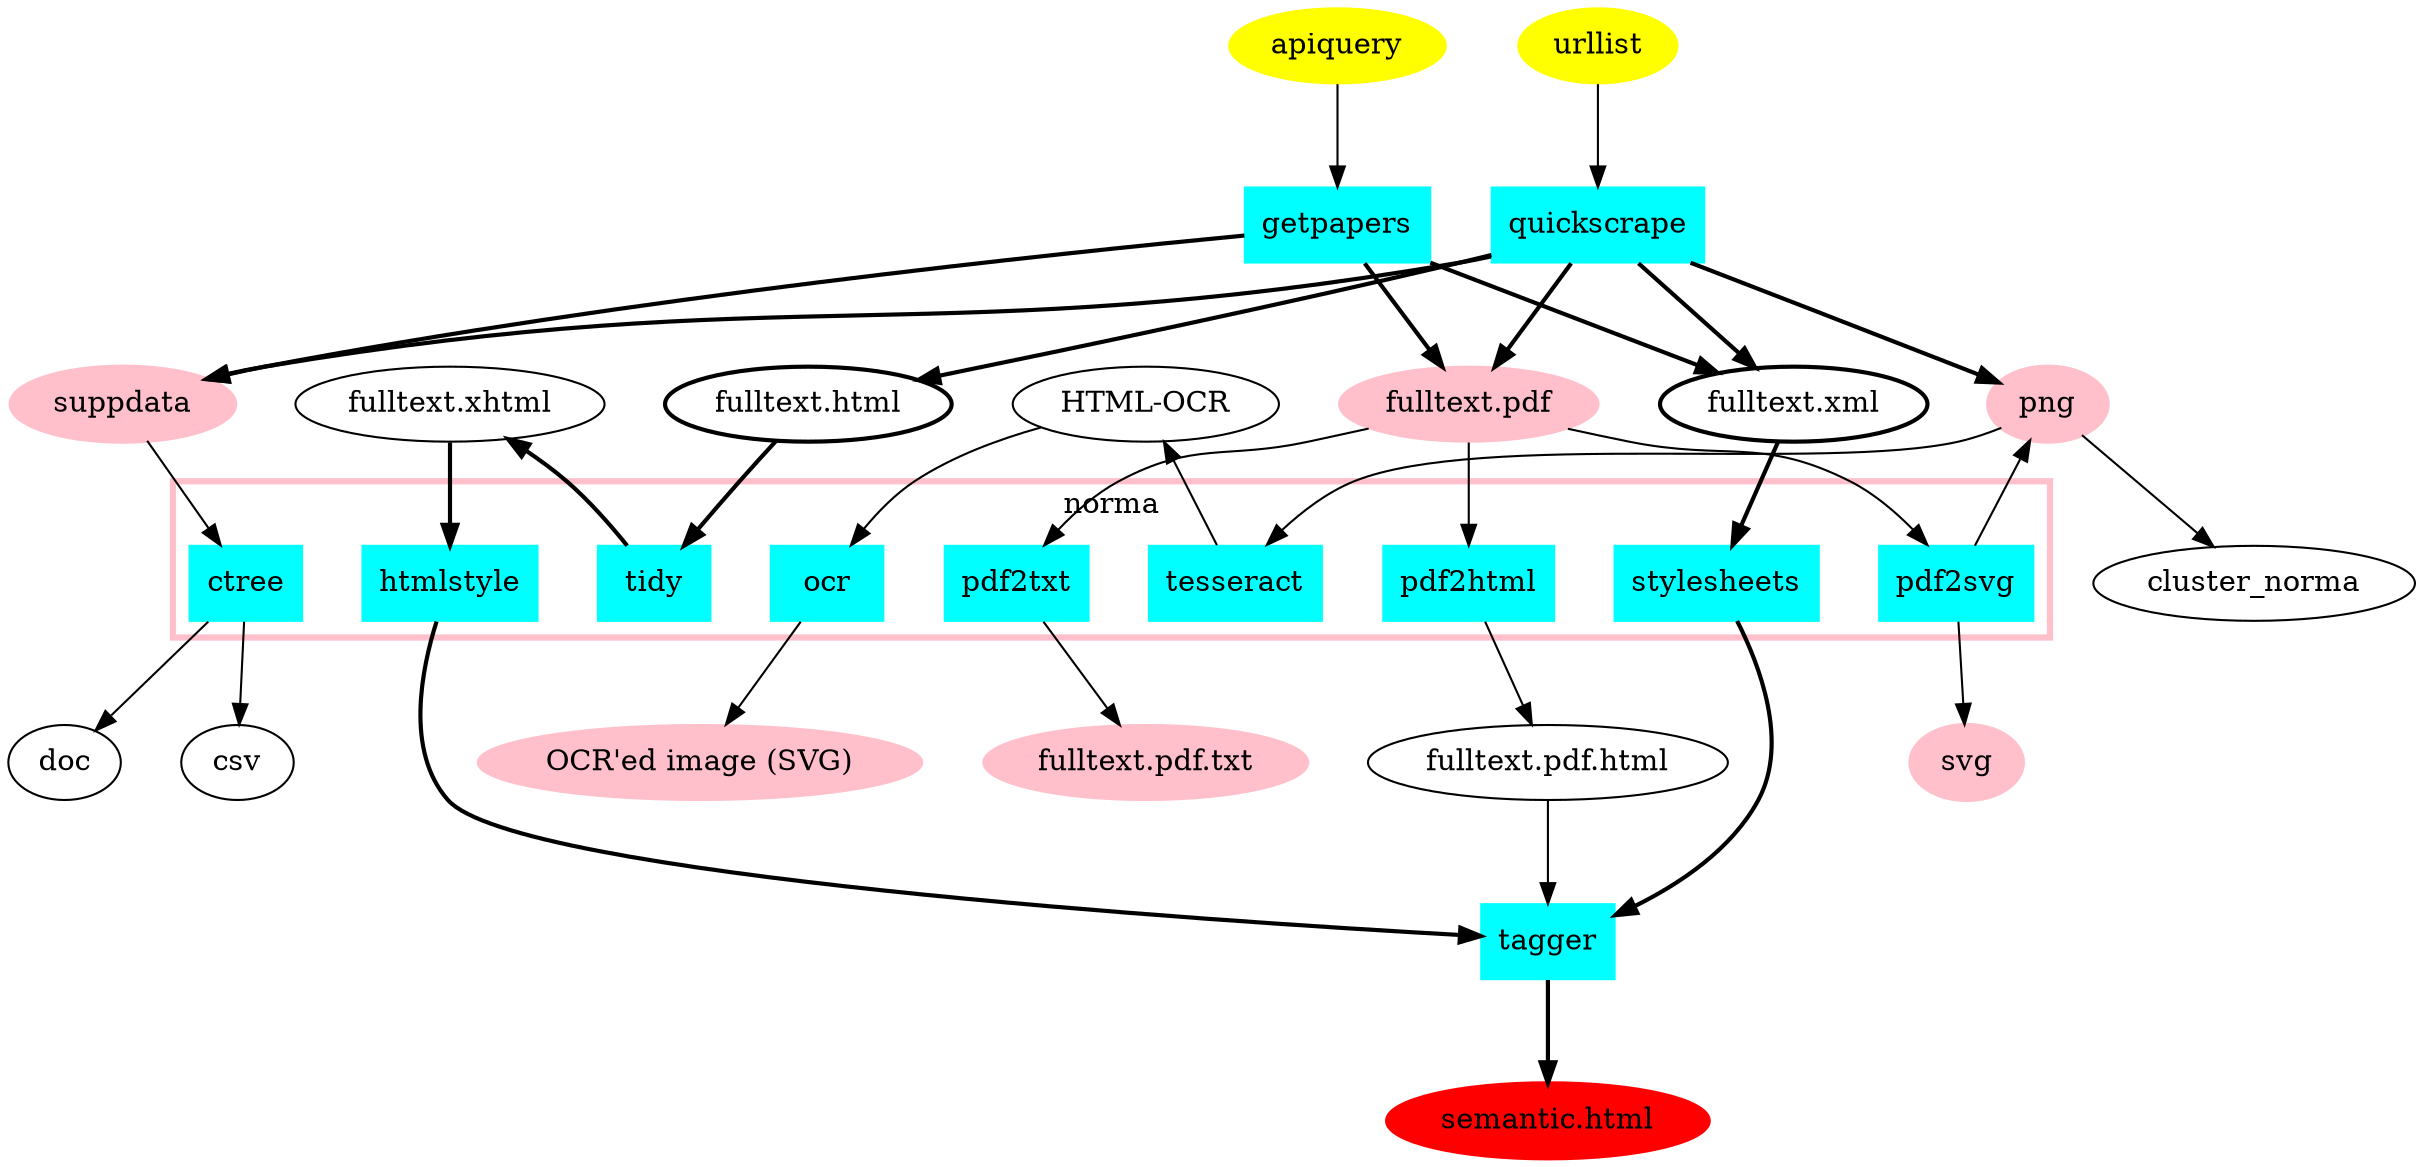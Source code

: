 digraph norma {
graph [nodesep=0.4 ranksep=0.7] 
compound = "true"

"apiquery" [label="apiquery", style="filled", color="yellow"];
"urllist" [label="urllist", style="filled", color="yellow"];

"getp" [label="getpapers", style="filled", color="cyan", shape="box"]
"qs" [label="quickscrape", style="filled", color="cyan", shape="box"]

"apiquery" -> "getp";
"urllist" -> "qs";

"f.xml" [label="fulltext.xml", penwidth="2"];
"f.html" [label="fulltext.html", penwidth="2"];
"f.pdf" [label="fulltext.pdf", style="filled", color="pink"];
"f.pdf.html" [label="fulltext.pdf.html"];
"f.pdf.txt" [label="fulltext.pdf.txt", style="filled", color="pink"];
"f.xhtml" [label="fulltext.xhtml"];

"png" [label="png", style="filled" color="pink", penwidth="2"];
"png.hocr.html" [label="HTML-OCR"]
"png.hocr.svg" [label="OCR'ed image (SVG)", style="filled", color="pink"]

"svg" [label="svg", style="filled", color="pink", penwidth="2"];
"sdata" [label="suppdata", style="filled", color="pink", penwidth="2"];
"s.html" [label="semantic.html", style="filled", color="red", penwidth="2"];

"getp" -> {"f.xml" "f.pdf" "sdata" } [style="bold"];
"qs" -> {"f.xml" "f.pdf" "f.html" "png" "sdata"} [style="bold"];

"f.xml" -> "n.stylesheets" [style="bold"];

"f.html" -> "n.tidy" [style="bold"];
"n.tidy" ->  "f.xhtml" [style="bold"];

"f.xhtml" -> "n.htmlstyle" [style="bold"];

"f.pdf" -> "n.pdf2txt" ;
"n.pdf2txt" -> "f.pdf.txt";

"f.pdf" -> "n.pdf2svg";
"n.pdf2svg" -> "png" 
"n.pdf2svg" -> "svg";


"f.pdf" -> "n.pdf2html" ;
"n.pdf2html" -> {"f.pdf.html"};

"png" -> "n.ocr" ;
"n.ocr" -> "png.hocr.html"

"png.hocr.html" -> "n.ocr2";
"n.ocr2" -> "png.hocr.svg" 

"tagger" [label="tagger", style="filled", color="cyan", shape="box"]
{"n.stylesheets" "n.htmlstyle"} -> "tagger" [style="bold"];
{"f.pdf.html" } -> "tagger";
"tagger" -> "s.html" [style="bold"];

"sdata" -> "n.ctree";
"n.ctree" -> {"doc" "csv"};


subgraph cluster_norma {
    label="norma" color="pink" penwidth="3" compound="true";
    "n.stylesheets" [label="stylesheets", style="filled", color="cyan", shape="box"]
    "n.tidy" [label="tidy", style="filled", color="cyan", shape="box"]
    "n.htmlstyle" [label="htmlstyle", style="filled", color="cyan", shape="box"]
    "n.pdf2txt" [label="pdf2txt", style="filled", color="cyan", shape="box"]
    "n.pdf2html" [label="pdf2html", style="filled", color="cyan", shape="box"]
    "n.pdf2svg" [label="pdf2svg", style="filled", color="cyan", shape="box"]
    "n.ctree" [label="ctree", style="filled", color="cyan", shape="box"]
    "n.ocr" [label="tesseract", style="filled", color="cyan", shape="box"]
    "n.ocr2" [label="ocr", style="filled", color="cyan", shape="box"]
}

"png" -> cluster_norma


}
